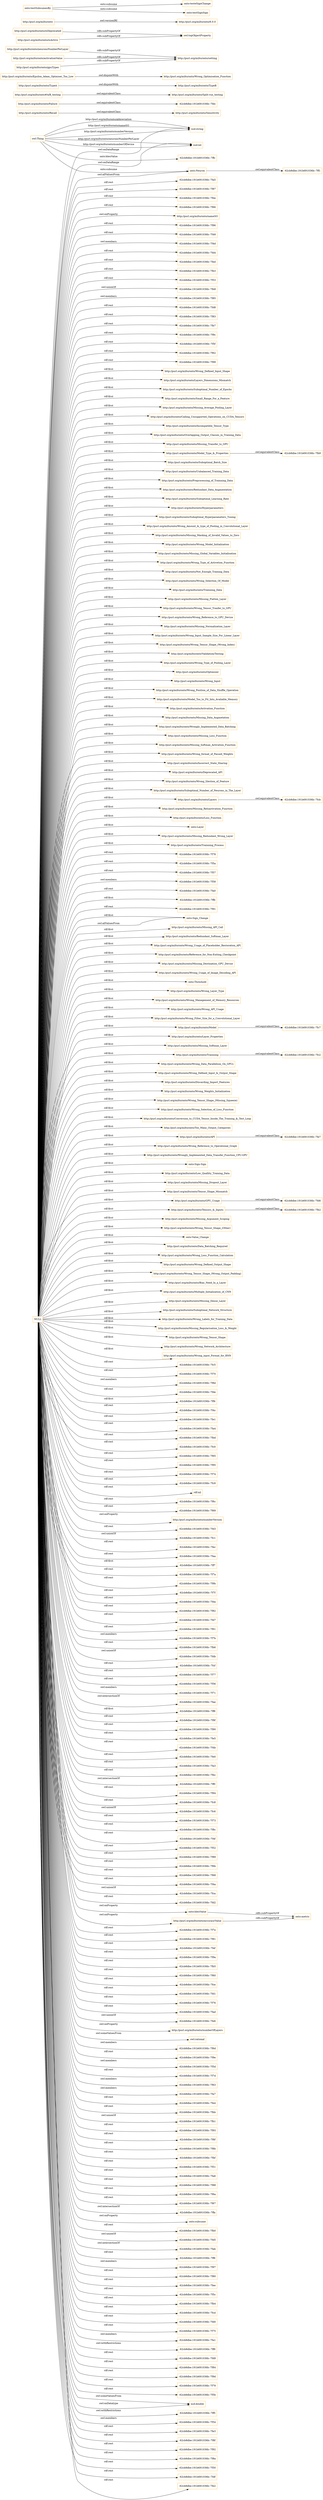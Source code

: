 digraph ar2dtool_diagram { 
rankdir=LR;
size="1501"
node [shape = rectangle, color="orange"]; "http://purl.org/milto/onto/Wrong_Defined_Input_Shape" "http://purl.org/milto/onto/Layers_Dimensions_Mismatch" "http://purl.org/milto/onto/Suboptimal_Number_of_Epochs" "http://purl.org/milto/onto/Small_Range_For_a_Feature" "http://purl.org/milto/onto/Missing_Average_Pooling_Layer" "http://purl.org/milto/onto/Recall" "http://purl.org/milto/onto/Calling_Unsupported_Operations_on_CUDA_Tensors" "http://purl.org/milto/onto/Incompatible_Tensor_Type" "http://purl.org/milto/onto/Overlapping_Output_Classes_in_Training_Data" "http://purl.org/milto/onto/Missing_Transfer_to_GPU" "http://purl.org/milto/onto/Model_Type_&_Properties" "-62cb8dbe:191b691036b:-7fc7" "-62cb8dbe:191b691036b:-7fdc" "http://purl.org/milto/onto/Suboptimal_Batch_Size" "http://purl.org/milto/onto/Unbalanced_Training_Data" "http://purl.org/milto/onto/Preprocessing_of_Trainning_Data" "http://purl.org/milto/onto/Redundant_Data_Augmentation" "http://purl.org/milto/onto/Suboptimal_Learning_Rate" "http://purl.org/milto/onto/Hyperparameters" "http://purl.org/milto/onto/Suboptimal_Hyperparameters_Tuning" "http://purl.org/milto/onto/Wrong_Amount_&_type_of_Pooling_in_Convolutional_Layer" "http://purl.org/milto/onto/Missing_Masking_of_Invalid_Values_to_Zero" "http://purl.org/milto/onto/Wrong_Model_Initialization" "http://purl.org/milto/onto/Missing_Global_Variables_Initialisation" "http://purl.org/milto/onto#A/B_testing" "http://purl.org/milto/onto/Wrong_Type_of_Activetion_Function" "http://purl.org/milto/onto/Not_Enough_Training_Data" "http://purl.org/milto/onto/Wrong_Selection_Of_Model" "http://purl.org/milto/onto/Trainning_Data" "http://purl.org/milto/onto/Missing_Flatten_Layer" "-62cb8dbe:191b691036b:-7fb9" "http://purl.org/milto/onto/Wrong_Tensor_Tranfer_to_GPU" "http://purl.org/milto/onto/Wrong_Reference_to_GPU_Device" "http://purl.org/milto/onto/Missing_Normalization_Layer" "http://purl.org/milto/onto/Wrong_Input_Sample_Size_For_Linear_Layer" "http://purl.org/milto/onto/Wrong_Tensor_Shape_(Wrong_Index)" "http://purl.org/milto/onto/Validation/Testing" "-62cb8dbe:191b691036b:-7fe7" "http://purl.org/milto/onto/Wrong_Type_of_Pooling_Layer" "http://purl.org/milto/onto/Optimizer" "http://purl.org/milto/onto/Wrong_Input" "http://purl.org/milto/onto/Wrong_Position_of_Data_Shuffle_Operation" "http://purl.org/milto/onto/Model_Too_to_Fit_Into_Avaliable_Memory" "http://purl.org/milto/onto/Activation_Function" "http://purl.org/milto/onto/TypeA" "http://purl.org/milto/onto/Sensitivity" "http://purl.org/milto/onto/Missing_Data_Augmetation" "http://purl.org/milto/onto/Wrongly_Implemented_Data_Batching" "-62cb8dbe:191b691036b:-7fc2" "http://purl.org/milto/onto/Missing_Loss_Function" "http://purl.org/milto/onto/Missing_Softmax_Activation_Function" "http://purl.org/milto/onto/Wrong_format_of_Passed_Weights" "http://purl.org/milto/onto/Incorrect_State_Sharing" "http://purl.org/milto/onto/Deprecated_API" "http://purl.org/milto/onto/Wrong_Slection_of_Feature" "http://purl.org/milto/onto/Suboptimal_Number_of_Neurons_in_The_Layer" "http://purl.org/milto/onto/Layers" "http://purl.org/milto/onto/Missing_Reluactivation_Function" "http://purl.org/milto/onto/Wrong_Optimisation_Function" "-62cb8dbe:191b691036b:-7ff1" "http://purl.org/milto/onto/TypeB" "http://purl.org/milto/onto/Loss_Function" "onto:Layer" "http://purl.org/milto/onto/Missing_Redundant_Wrong_Layer" "http://purl.org/milto/onto/Trainning_Process" "onto:Neuron" "http://purl.org/milto/onto/Epsilon_Adam_Optmiser_Too_Low" "onto:Sign_Change" "http://purl.org/milto/onto/Missing_API_Call" "http://purl.org/milto/onto/Redundant_Softmax_Layer" "http://purl.org/milto/onto/Wrong_Usage_of_Placeholder_Restoration_API" "http://purl.org/milto/onto/Reference_for_Non-Exiting_Checkpoint" "http://purl.org/milto/onto/Missing_Destination_GPU_Devise" "http://purl.org/milto/onto/Wrong_Usage_of_Image_Decoding_API" "-62cb8dbe:191b691036b:-7fcb" "onto:Threshold" "http://purl.org/milto/onto/Wrong_Layer_Type" "http://purl.org/milto/onto/Wrong_Manegement_of_Memory_Resources" "http://purl.org/milto/onto/Wrong_API_Usage" "http://purl.org/milto/onto/Wrong_Filter_Size_for_a_Convolutional_Layer" "http://purl.org/milto/onto/Model" "http://purl.org/milto/onto/Layer_Properties" "http://purl.org/milto/onto/Missing_Softmax_Layer" "http://purl.org/milto/onto/Trainning" "http://purl.org/milto/onto/Wrong_Data_Parallelism_On_GPUs" "http://purl.org/milto/onto/Wrong_Defined_Input_&_Output_Shape" "http://purl.org/milto/onto/Discarding_Import_Features" "http://purl.org/milto/onto/Wrong_Weights_Initialization" "http://purl.org/milto/onto/Wrong_Tensor_Shape_(Missing_Squeeze)" "http://purl.org/milto/onto/Wrong_Selection_of_Loss_Function" "http://purl.org/milto/onto/Failure" "http://purl.org/milto/onto/Conversion_to_CUDA_Tensor_Inside_The_Training_&_Test_Loop" "http://purl.org/milto/onto/Too_Many_Output_Categories" "http://purl.org/milto/onto/API" "http://purl.org/milto/onto/Split-run_testing" "http://purl.org/milto/onto/Wrong_Reference_to_Operational_Graph" "http://purl.org/milto/onto/Wrongly_Implemented_Data_Transfer_Function_CPU-GPU" "-62cb8dbe:191b691036b:-7fd6" "onto:Sign-Sign" "http://purl.org/milto/onto/Low_Quallity_Training_Data" "http://purl.org/milto/onto/Missing_Dropout_Layer" "http://purl.org/milto/onto/Tensor_Shape_Mismatch" "http://purl.org/milto/onto/GPU_Usage" "http://purl.org/milto/onto/Tensors_&_Inputs" "http://purl.org/milto/onto/Missing_Argument_Scoping" "-62cb8dbe:191b691036b:-7fb2" "http://purl.org/milto/onto/Wrong_Tensor_Shape_(Other)" "onto:Value_Change" "http://purl.org/milto/onto/Data_Batching_Required" "http://purl.org/milto/onto/Wrong_Loss_Function_Calculation" "http://purl.org/milto/onto/Wrong_Defined_Output_Shape" "http://purl.org/milto/onto/Wrong_Tensor_Shape_(Wrong_Output_Padding)" "http://purl.org/milto/onto/Bias_Need_In_a_Layer" "http://purl.org/milto/onto/Multiple_Initialization_of_CNN" "http://purl.org/milto/onto/Missing_Dense_Layer" "http://purl.org/milto/onto/Suboptimal_Network_Structure" "http://purl.org/milto/onto/Wrong_Labels_for_Training_Data" "http://purl.org/milto/onto/Missing_Regularisation_Loss_&_Weight" "http://purl.org/milto/onto/Wrong_Tensor_Shape" "http://purl.org/milto/onto/Wrong_Network_Architecture" "http://purl.org/milto/onto/Wrong_input_Format_for_RNN" ; /*classes style*/
	"NULL" -> "http://purl.org/milto/onto/Wrong_Filter_Size_for_a_Convolutional_Layer" [ label = "rdf:first" ];
	"NULL" -> "http://purl.org/milto/onto/Wrong_Tensor_Shape_(Missing_Squeeze)" [ label = "rdf:first" ];
	"NULL" -> "-62cb8dbe:191b691036b:-7fc5" [ label = "rdf:rest" ];
	"NULL" -> "-62cb8dbe:191b691036b:-7f70" [ label = "rdf:rest" ];
	"NULL" -> "-62cb8dbe:191b691036b:-7f8d" [ label = "owl:members" ];
	"NULL" -> "-62cb8dbe:191b691036b:-7fde" [ label = "rdf:rest" ];
	"NULL" -> "-62cb8dbe:191b691036b:-7ff4" [ label = "rdf:first" ];
	"NULL" -> "-62cb8dbe:191b691036b:-7f4c" [ label = "rdf:rest" ];
	"NULL" -> "-62cb8dbe:191b691036b:-7fe1" [ label = "rdf:rest" ];
	"NULL" -> "-62cb8dbe:191b691036b:-7fa4" [ label = "rdf:rest" ];
	"NULL" -> "-62cb8dbe:191b691036b:-7fbd" [ label = "rdf:rest" ];
	"NULL" -> "http://purl.org/milto/onto/Model_Type_&_Properties" [ label = "rdf:first" ];
	"NULL" -> "-62cb8dbe:191b691036b:-7fc0" [ label = "rdf:rest" ];
	"NULL" -> "-62cb8dbe:191b691036b:-7f65" [ label = "rdf:rest" ];
	"NULL" -> "-62cb8dbe:191b691036b:-7f95" [ label = "rdf:rest" ];
	"NULL" -> "-62cb8dbe:191b691036b:-7f74" [ label = "rdf:rest" ];
	"NULL" -> "-62cb8dbe:191b691036b:-7fc9" [ label = "rdf:rest" ];
	"NULL" -> "http://purl.org/milto/onto/Wrong_Reference_to_GPU_Device" [ label = "rdf:first" ];
	"NULL" -> "http://purl.org/milto/onto/Missing_Destination_GPU_Devise" [ label = "rdf:first" ];
	"NULL" -> "http://purl.org/milto/onto/Wrong_Amount_&_type_of_Pooling_in_Convolutional_Layer" [ label = "rdf:first" ];
	"NULL" -> "rdf:nil" [ label = "rdf:rest" ];
	"NULL" -> "-62cb8dbe:191b691036b:-7f6c" [ label = "rdf:rest" ];
	"NULL" -> "-62cb8dbe:191b691036b:-7f69" [ label = "rdf:rest" ];
	"NULL" -> "http://purl.org/milto/onto/Wrong_Type_of_Pooling_Layer" [ label = "rdf:first" ];
	"NULL" -> "http://purl.org/milto/onto/Wrong_Loss_Function_Calculation" [ label = "rdf:first" ];
	"NULL" -> "http://purl.org/milto/onto/numberVersion" [ label = "owl:onProperty" ];
	"NULL" -> "-62cb8dbe:191b691036b:-7fd3" [ label = "rdf:rest" ];
	"NULL" -> "onto:Sign_Change" [ label = "rdf:first" ];
	"NULL" -> "-62cb8dbe:191b691036b:-7fc1" [ label = "owl:unionOf" ];
	"NULL" -> "-62cb8dbe:191b691036b:-7fec" [ label = "rdf:rest" ];
	"NULL" -> "-62cb8dbe:191b691036b:-7faa" [ label = "rdf:rest" ];
	"NULL" -> "-62cb8dbe:191b691036b:-7ff7" [ label = "rdf:first" ];
	"NULL" -> "-62cb8dbe:191b691036b:-7f7a" [ label = "rdf:rest" ];
	"NULL" -> "http://purl.org/milto/onto/Wrong_Weights_Initialization" [ label = "rdf:first" ];
	"NULL" -> "-62cb8dbe:191b691036b:-7f9b" [ label = "rdf:rest" ];
	"NULL" -> "http://purl.org/milto/onto/Data_Batching_Required" [ label = "rdf:first" ];
	"NULL" -> "-62cb8dbe:191b691036b:-7f7f" [ label = "rdf:rest" ];
	"NULL" -> "-62cb8dbe:191b691036b:-7fda" [ label = "rdf:rest" ];
	"NULL" -> "onto:Value_Change" [ label = "rdf:first" ];
	"NULL" -> "http://purl.org/milto/onto/Redundant_Data_Augmentation" [ label = "rdf:first" ];
	"NULL" -> "-62cb8dbe:191b691036b:-7f82" [ label = "rdf:rest" ];
	"NULL" -> "-62cb8dbe:191b691036b:-7fd7" [ label = "rdf:rest" ];
	"NULL" -> "-62cb8dbe:191b691036b:-7f61" [ label = "rdf:rest" ];
	"NULL" -> "http://purl.org/milto/onto/Wrong_Manegement_of_Memory_Resources" [ label = "rdf:first" ];
	"NULL" -> "http://purl.org/milto/onto/Wrong_Defined_Input_Shape" [ label = "rdf:first" ];
	"NULL" -> "-62cb8dbe:191b691036b:-7f7b" [ label = "owl:members" ];
	"NULL" -> "http://purl.org/milto/onto/Missing_Loss_Function" [ label = "rdf:first" ];
	"NULL" -> "-62cb8dbe:191b691036b:-7fb6" [ label = "rdf:rest" ];
	"NULL" -> "http://purl.org/milto/onto/Model" [ label = "rdf:first" ];
	"NULL" -> "-62cb8dbe:191b691036b:-7fdb" [ label = "owl:unionOf" ];
	"NULL" -> "-62cb8dbe:191b691036b:-7fcf" [ label = "rdf:rest" ];
	"NULL" -> "http://purl.org/milto/onto/Tensors_&_Inputs" [ label = "rdf:first" ];
	"NULL" -> "-62cb8dbe:191b691036b:-7f77" [ label = "rdf:rest" ];
	"NULL" -> "-62cb8dbe:191b691036b:-7f56" [ label = "rdf:rest" ];
	"NULL" -> "-62cb8dbe:191b691036b:-7f71" [ label = "owl:members" ];
	"NULL" -> "-62cb8dbe:191b691036b:-7fae" [ label = "owl:intersectionOf" ];
	"NULL" -> "-62cb8dbe:191b691036b:-7ff8" [ label = "rdf:first" ];
	"NULL" -> "http://purl.org/milto/onto/Wrong_Usage_of_Image_Decoding_API" [ label = "rdf:first" ];
	"NULL" -> "-62cb8dbe:191b691036b:-7f9f" [ label = "rdf:rest" ];
	"NULL" -> "http://purl.org/milto/onto/Wrong_Input" [ label = "rdf:first" ];
	"NULL" -> "http://purl.org/milto/onto/Missing_Average_Pooling_Layer" [ label = "rdf:first" ];
	"NULL" -> "http://purl.org/milto/onto/Missing_Normalization_Layer" [ label = "rdf:first" ];
	"NULL" -> "http://purl.org/milto/onto/Incompatible_Tensor_Type" [ label = "rdf:first" ];
	"NULL" -> "http://purl.org/milto/onto/Overlapping_Output_Classes_in_Training_Data" [ label = "rdf:first" ];
	"NULL" -> "http://purl.org/milto/onto/Missing_Redundant_Wrong_Layer" [ label = "rdf:first" ];
	"NULL" -> "-62cb8dbe:191b691036b:-7f90" [ label = "rdf:rest" ];
	"NULL" -> "http://purl.org/milto/onto/Activation_Function" [ label = "rdf:first" ];
	"NULL" -> "-62cb8dbe:191b691036b:-7fe5" [ label = "rdf:rest" ];
	"NULL" -> "http://purl.org/milto/onto/Too_Many_Output_Categories" [ label = "rdf:first" ];
	"NULL" -> "-62cb8dbe:191b691036b:-7f4b" [ label = "rdf:rest" ];
	"NULL" -> "-62cb8dbe:191b691036b:-7fe0" [ label = "rdf:rest" ];
	"NULL" -> "-62cb8dbe:191b691036b:-7fa3" [ label = "rdf:rest" ];
	"NULL" -> "http://purl.org/milto/onto/Incorrect_State_Sharing" [ label = "rdf:first" ];
	"NULL" -> "-62cb8dbe:191b691036b:-7fbc" [ label = "rdf:rest" ];
	"NULL" -> "-62cb8dbe:191b691036b:-7ff0" [ label = "owl:intersectionOf" ];
	"NULL" -> "http://purl.org/milto/onto/Unbalanced_Training_Data" [ label = "rdf:first" ];
	"NULL" -> "http://purl.org/milto/onto/Optimizer" [ label = "rdf:first" ];
	"NULL" -> "http://purl.org/milto/onto/Wrong_API_Usage" [ label = "rdf:first" ];
	"NULL" -> "-62cb8dbe:191b691036b:-7f94" [ label = "rdf:rest" ];
	"NULL" -> "-62cb8dbe:191b691036b:-7fc8" [ label = "rdf:rest" ];
	"NULL" -> "http://purl.org/milto/onto/Wrong_Data_Parallelism_On_GPUs" [ label = "rdf:first" ];
	"NULL" -> "-62cb8dbe:191b691036b:-7fc6" [ label = "owl:unionOf" ];
	"NULL" -> "-62cb8dbe:191b691036b:-7f73" [ label = "rdf:rest" ];
	"NULL" -> "http://purl.org/milto/onto/Multiple_Initialization_of_CNN" [ label = "rdf:first" ];
	"NULL" -> "-62cb8dbe:191b691036b:-7f8c" [ label = "rdf:rest" ];
	"NULL" -> "-62cb8dbe:191b691036b:-7f4f" [ label = "rdf:rest" ];
	"NULL" -> "-62cb8dbe:191b691036b:-7f52" [ label = "rdf:rest" ];
	"NULL" -> "-62cb8dbe:191b691036b:-7f89" [ label = "rdf:rest" ];
	"NULL" -> "-62cb8dbe:191b691036b:-7f6b" [ label = "rdf:rest" ];
	"NULL" -> "-62cb8dbe:191b691036b:-7f68" [ label = "rdf:rest" ];
	"NULL" -> "-62cb8dbe:191b691036b:-7f4a" [ label = "rdf:rest" ];
	"NULL" -> "http://purl.org/milto/onto/Hyperparameters" [ label = "rdf:first" ];
	"NULL" -> "-62cb8dbe:191b691036b:-7fca" [ label = "owl:unionOf" ];
	"NULL" -> "xsd:string" [ label = "owl:onDataRange" ];
	"NULL" -> "-62cb8dbe:191b691036b:-7fd2" [ label = "rdf:rest" ];
	"NULL" -> "onto:Sign_Change" [ label = "owl:allValuesFrom" ];
	"NULL" -> "http://purl.org/milto/onto/Missing_Masking_of_Invalid_Values_to_Zero" [ label = "rdf:first" ];
	"NULL" -> "http://purl.org/milto/onto/Layers_Dimensions_Mismatch" [ label = "rdf:first" ];
	"NULL" -> "onto:bleuValue" [ label = "owl:onProperty" ];
	"NULL" -> "http://purl.org/milto/onto/Wrong_Defined_Output_Shape" [ label = "rdf:first" ];
	"NULL" -> "-62cb8dbe:191b691036b:-7f7e" [ label = "rdf:rest" ];
	"NULL" -> "-62cb8dbe:191b691036b:-7f81" [ label = "rdf:rest" ];
	"NULL" -> "-62cb8dbe:191b691036b:-7fef" [ label = "rdf:rest" ];
	"NULL" -> "-62cb8dbe:191b691036b:-7f9a" [ label = "rdf:rest" ];
	"NULL" -> "-62cb8dbe:191b691036b:-7fb5" [ label = "rdf:rest" ];
	"NULL" -> "-62cb8dbe:191b691036b:-7f60" [ label = "rdf:rest" ];
	"NULL" -> "http://purl.org/milto/onto/Conversion_to_CUDA_Tensor_Inside_The_Training_&_Test_Loop" [ label = "rdf:first" ];
	"NULL" -> "-62cb8dbe:191b691036b:-7fce" [ label = "rdf:rest" ];
	"NULL" -> "-62cb8dbe:191b691036b:-7fd1" [ label = "rdf:rest" ];
	"NULL" -> "-62cb8dbe:191b691036b:-7f76" [ label = "rdf:rest" ];
	"NULL" -> "http://purl.org/milto/onto/Wrong_Reference_to_Operational_Graph" [ label = "rdf:first" ];
	"NULL" -> "-62cb8dbe:191b691036b:-7fad" [ label = "rdf:rest" ];
	"NULL" -> "http://purl.org/milto/onto/Wrong_Type_of_Activetion_Function" [ label = "rdf:first" ];
	"NULL" -> "http://purl.org/milto/onto/Wrong_Input_Sample_Size_For_Linear_Layer" [ label = "rdf:first" ];
	"NULL" -> "onto:Threshold" [ label = "rdf:first" ];
	"NULL" -> "-62cb8dbe:191b691036b:-7fe6" [ label = "owl:unionOf" ];
	"NULL" -> "http://purl.org/milto/onto/numberOfLayers" [ label = "owl:onProperty" ];
	"NULL" -> "owl:rational" [ label = "owl:someValuesFrom" ];
	"NULL" -> "-62cb8dbe:191b691036b:-7f6d" [ label = "owl:members" ];
	"NULL" -> "-62cb8dbe:191b691036b:-7f9e" [ label = "rdf:rest" ];
	"NULL" -> "-62cb8dbe:191b691036b:-7f5d" [ label = "owl:members" ];
	"NULL" -> "http://purl.org/milto/onto/Loss_Function" [ label = "rdf:first" ];
	"NULL" -> "http://purl.org/milto/onto/Trainning_Process" [ label = "rdf:first" ];
	"NULL" -> "-62cb8dbe:191b691036b:-7f7d" [ label = "rdf:rest" ];
	"NULL" -> "http://purl.org/milto/onto/Missing_Dropout_Layer" [ label = "rdf:first" ];
	"NULL" -> "http://purl.org/milto/onto/Missing_Dense_Layer" [ label = "rdf:first" ];
	"NULL" -> "http://purl.org/milto/onto/Missing_Global_Variables_Initialisation" [ label = "rdf:first" ];
	"NULL" -> "-62cb8dbe:191b691036b:-7f63" [ label = "owl:members" ];
	"NULL" -> "-62cb8dbe:191b691036b:-7fa7" [ label = "owl:members" ];
	"NULL" -> "http://purl.org/milto/onto/Redundant_Softmax_Layer" [ label = "rdf:first" ];
	"NULL" -> "-62cb8dbe:191b691036b:-7fe4" [ label = "rdf:rest" ];
	"NULL" -> "onto:Layer" [ label = "rdf:first" ];
	"NULL" -> "http://purl.org/milto/onto/Calling_Unsupported_Operations_on_CUDA_Tensors" [ label = "rdf:first" ];
	"NULL" -> "http://purl.org/milto/onto/Reference_for_Non-Exiting_Checkpoint" [ label = "rdf:first" ];
	"NULL" -> "onto:Neuron" [ label = "owl:allValuesFrom" ];
	"NULL" -> "http://purl.org/milto/onto/Layers" [ label = "rdf:first" ];
	"NULL" -> "http://purl.org/milto/onto/Trainning_Data" [ label = "rdf:first" ];
	"NULL" -> "http://purl.org/milto/onto/Suboptimal_Number_of_Neurons_in_The_Layer" [ label = "rdf:first" ];
	"NULL" -> "-62cb8dbe:191b691036b:-7fbb" [ label = "rdf:rest" ];
	"NULL" -> "-62cb8dbe:191b691036b:-7fb1" [ label = "owl:unionOf" ];
	"NULL" -> "http://purl.org/milto/onto/Layer_Properties" [ label = "rdf:first" ];
	"NULL" -> "-62cb8dbe:191b691036b:-7f93" [ label = "rdf:rest" ];
	"NULL" -> "http://purl.org/milto/onto/Suboptimal_Number_of_Epochs" [ label = "rdf:first" ];
	"NULL" -> "-62cb8dbe:191b691036b:-7f6f" [ label = "rdf:rest" ];
	"NULL" -> "-62cb8dbe:191b691036b:-7f8b" [ label = "rdf:rest" ];
	"NULL" -> "-62cb8dbe:191b691036b:-7fbf" [ label = "rdf:rest" ];
	"NULL" -> "-62cb8dbe:191b691036b:-7f51" [ label = "rdf:rest" ];
	"NULL" -> "-62cb8dbe:191b691036b:-7fa6" [ label = "rdf:rest" ];
	"NULL" -> "-62cb8dbe:191b691036b:-7f88" [ label = "rdf:rest" ];
	"NULL" -> "-62cb8dbe:191b691036b:-7f6a" [ label = "rdf:rest" ];
	"NULL" -> "http://purl.org/milto/onto/API" [ label = "rdf:first" ];
	"NULL" -> "http://purl.org/milto/onto/Wrong_Network_Architecture" [ label = "rdf:first" ];
	"NULL" -> "-62cb8dbe:191b691036b:-7f67" [ label = "rdf:rest" ];
	"NULL" -> "-62cb8dbe:191b691036b:-7ffa" [ label = "owl:intersectionOf" ];
	"NULL" -> "http://purl.org/milto/onto/Missing_Transfer_to_GPU" [ label = "rdf:first" ];
	"NULL" -> "onto:subsume" [ label = "owl:onProperty" ];
	"NULL" -> "http://purl.org/milto/onto/Wrong_format_of_Passed_Weights" [ label = "rdf:first" ];
	"NULL" -> "http://purl.org/milto/onto/Wrong_Model_Initialization" [ label = "rdf:first" ];
	"NULL" -> "http://purl.org/milto/onto/Wrong_input_Format_for_RNN" [ label = "rdf:first" ];
	"NULL" -> "http://purl.org/milto/onto/Wrong_Tensor_Shape_(Other)" [ label = "rdf:first" ];
	"NULL" -> "-62cb8dbe:191b691036b:-7fb0" [ label = "rdf:rest" ];
	"NULL" -> "-62cb8dbe:191b691036b:-7fd5" [ label = "owl:unionOf" ];
	"NULL" -> "http://purl.org/milto/onto/Suboptimal_Learning_Rate" [ label = "rdf:first" ];
	"NULL" -> "-62cb8dbe:191b691036b:-7fab" [ label = "owl:intersectionOf" ];
	"NULL" -> "http://purl.org/milto/onto/Deprecated_API" [ label = "rdf:first" ];
	"NULL" -> "-62cb8dbe:191b691036b:-7ff6" [ label = "rdf:rest" ];
	"NULL" -> "-62cb8dbe:191b691036b:-7f97" [ label = "owl:members" ];
	"NULL" -> "-62cb8dbe:191b691036b:-7f80" [ label = "rdf:rest" ];
	"NULL" -> "-62cb8dbe:191b691036b:-7fee" [ label = "rdf:rest" ];
	"NULL" -> "-62cb8dbe:191b691036b:-7f5c" [ label = "rdf:rest" ];
	"NULL" -> "-62cb8dbe:191b691036b:-7fb4" [ label = "rdf:rest" ];
	"NULL" -> "xsd:int" [ label = "owl:onDataRange" ];
	"NULL" -> "-62cb8dbe:191b691036b:-7fcd" [ label = "rdf:rest" ];
	"NULL" -> "http://purl.org/milto/onto/Wrongly_Implemented_Data_Transfer_Function_CPU-GPU" [ label = "rdf:first" ];
	"NULL" -> "-62cb8dbe:191b691036b:-7fd0" [ label = "rdf:rest" ];
	"NULL" -> "-62cb8dbe:191b691036b:-7f75" [ label = "rdf:rest" ];
	"NULL" -> "-62cb8dbe:191b691036b:-7fa1" [ label = "owl:members" ];
	"NULL" -> "-62cb8dbe:191b691036b:-7ff9" [ label = "owl:withRestrictions" ];
	"NULL" -> "http://purl.org/milto/onto/Low_Quallity_Training_Data" [ label = "rdf:first" ];
	"NULL" -> "-62cb8dbe:191b691036b:-7fd9" [ label = "rdf:rest" ];
	"NULL" -> "-62cb8dbe:191b691036b:-7f84" [ label = "rdf:rest" ];
	"NULL" -> "-62cb8dbe:191b691036b:-7f9d" [ label = "rdf:rest" ];
	"NULL" -> "http://purl.org/milto/onto/Suboptimal_Batch_Size" [ label = "rdf:first" ];
	"NULL" -> "-62cb8dbe:191b691036b:-7f79" [ label = "rdf:rest" ];
	"NULL" -> "-62cb8dbe:191b691036b:-7f5b" [ label = "rdf:rest" ];
	"NULL" -> "xsd:double" [ label = "owl:someValuesFrom" ];
	"NULL" -> "http://purl.org/milto/onto/Wrong_Usage_of_Placeholder_Restoration_API" [ label = "rdf:first" ];
	"NULL" -> "-62cb8dbe:191b691036b:-7ff5" [ label = "owl:withRestrictions" ];
	"NULL" -> "http://purl.org/milto/onto/Wrong_Selection_Of_Model" [ label = "rdf:first" ];
	"NULL" -> "-62cb8dbe:191b691036b:-7f54" [ label = "owl:members" ];
	"NULL" -> "http://purl.org/milto/onto/GPU_Usage" [ label = "rdf:first" ];
	"NULL" -> "-62cb8dbe:191b691036b:-7fe3" [ label = "rdf:rest" ];
	"NULL" -> "http://purl.org/milto/onto/Small_Range_For_a_Feature" [ label = "rdf:first" ];
	"NULL" -> "http://purl.org/milto/onto/Wrong_Position_of_Data_Shuffle_Operation" [ label = "rdf:first" ];
	"NULL" -> "http://purl.org/milto/onto/Missing_Data_Augmetation" [ label = "rdf:first" ];
	"NULL" -> "-62cb8dbe:191b691036b:-7f8f" [ label = "rdf:rest" ];
	"NULL" -> "-62cb8dbe:191b691036b:-7f92" [ label = "rdf:rest" ];
	"NULL" -> "-62cb8dbe:191b691036b:-7f8a" [ label = "rdf:rest" ];
	"NULL" -> "-62cb8dbe:191b691036b:-7f50" [ label = "rdf:rest" ];
	"NULL" -> "http://purl.org/milto/onto/Missing_Regularisation_Loss_&_Weight" [ label = "rdf:first" ];
	"NULL" -> "-62cb8dbe:191b691036b:-7fdf" [ label = "rdf:rest" ];
	"NULL" -> "http://purl.org/milto/onto/Not_Enough_Training_Data" [ label = "rdf:first" ];
	"NULL" -> "http://purl.org/milto/onto/Validation/Testing" [ label = "rdf:first" ];
	"NULL" -> "-62cb8dbe:191b691036b:-7fe2" [ label = "rdf:rest" ];
	"NULL" -> "-62cb8dbe:191b691036b:-7fa5" [ label = "rdf:rest" ];
	"NULL" -> "-62cb8dbe:191b691036b:-7f87" [ label = "rdf:rest" ];
	"NULL" -> "http://purl.org/milto/onto/Bias_Need_In_a_Layer" [ label = "rdf:first" ];
	"NULL" -> "-62cb8dbe:191b691036b:-7fbe" [ label = "rdf:rest" ];
	"NULL" -> "http://purl.org/milto/onto/accuracyValue" [ label = "owl:onProperty" ];
	"NULL" -> "-62cb8dbe:191b691036b:-7f66" [ label = "rdf:rest" ];
	"NULL" -> "http://purl.org/milto/onto/Trainning" [ label = "rdf:first" ];
	"NULL" -> "http://purl.org/milto/onto/Discarding_Import_Features" [ label = "rdf:first" ];
	"NULL" -> "http://purl.org/milto/onto/nameSO" [ label = "owl:onProperty" ];
	"NULL" -> "http://purl.org/milto/onto/Preprocessing_of_Trainning_Data" [ label = "rdf:first" ];
	"NULL" -> "-62cb8dbe:191b691036b:-7f96" [ label = "rdf:rest" ];
	"NULL" -> "xsd:double" [ label = "owl:onDatatype" ];
	"NULL" -> "http://purl.org/milto/onto/Wrong_Slection_of_Feature" [ label = "rdf:first" ];
	"NULL" -> "http://purl.org/milto/onto/Wrongly_Implemented_Data_Batching" [ label = "rdf:first" ];
	"NULL" -> "http://purl.org/milto/onto/Missing_Reluactivation_Function" [ label = "rdf:first" ];
	"NULL" -> "http://purl.org/milto/onto/Missing_Softmax_Activation_Function" [ label = "rdf:first" ];
	"NULL" -> "http://purl.org/milto/onto/Tensor_Shape_Mismatch" [ label = "rdf:first" ];
	"NULL" -> "-62cb8dbe:191b691036b:-7f49" [ label = "rdf:rest" ];
	"NULL" -> "-62cb8dbe:191b691036b:-7f4d" [ label = "owl:members" ];
	"NULL" -> "-62cb8dbe:191b691036b:-7fd4" [ label = "rdf:rest" ];
	"NULL" -> "http://purl.org/milto/onto/Wrong_Labels_for_Training_Data" [ label = "rdf:first" ];
	"NULL" -> "-62cb8dbe:191b691036b:-7fed" [ label = "rdf:rest" ];
	"NULL" -> "-62cb8dbe:191b691036b:-7fb3" [ label = "rdf:rest" ];
	"NULL" -> "http://purl.org/milto/onto/Model_Too_to_Fit_Into_Avaliable_Memory" [ label = "rdf:first" ];
	"NULL" -> "http://purl.org/milto/onto/Missing_Softmax_Layer" [ label = "rdf:first" ];
	"NULL" -> "-62cb8dbe:191b691036b:-7f53" [ label = "rdf:rest" ];
	"NULL" -> "-62cb8dbe:191b691036b:-7fb8" [ label = "owl:unionOf" ];
	"NULL" -> "http://purl.org/milto/onto/Wrong_Layer_Type" [ label = "rdf:first" ];
	"NULL" -> "http://purl.org/milto/onto/Wrong_Tensor_Shape_(Wrong_Index)" [ label = "rdf:first" ];
	"NULL" -> "-62cb8dbe:191b691036b:-7f85" [ label = "owl:members" ];
	"NULL" -> "-62cb8dbe:191b691036b:-7fd8" [ label = "rdf:rest" ];
	"NULL" -> "-62cb8dbe:191b691036b:-7f83" [ label = "rdf:rest" ];
	"NULL" -> "-62cb8dbe:191b691036b:-7fb7" [ label = "rdf:rest" ];
	"NULL" -> "-62cb8dbe:191b691036b:-7f9c" [ label = "rdf:rest" ];
	"NULL" -> "-62cb8dbe:191b691036b:-7f5f" [ label = "rdf:rest" ];
	"NULL" -> "http://purl.org/milto/onto/Suboptimal_Network_Structure" [ label = "rdf:first" ];
	"NULL" -> "-62cb8dbe:191b691036b:-7f62" [ label = "rdf:rest" ];
	"NULL" -> "-62cb8dbe:191b691036b:-7f99" [ label = "rdf:rest" ];
	"NULL" -> "http://purl.org/milto/onto/Wrong_Tensor_Shape" [ label = "rdf:first" ];
	"NULL" -> "http://purl.org/milto/onto/Wrong_Selection_of_Loss_Function" [ label = "rdf:first" ];
	"NULL" -> "-62cb8dbe:191b691036b:-7f78" [ label = "rdf:rest" ];
	"NULL" -> "-62cb8dbe:191b691036b:-7f5a" [ label = "rdf:rest" ];
	"NULL" -> "http://purl.org/milto/onto/Missing_Argument_Scoping" [ label = "rdf:first" ];
	"NULL" -> "-62cb8dbe:191b691036b:-7f57" [ label = "rdf:rest" ];
	"NULL" -> "-62cb8dbe:191b691036b:-7f58" [ label = "owl:members" ];
	"NULL" -> "onto:Sign-Sign" [ label = "rdf:first" ];
	"NULL" -> "http://purl.org/milto/onto/Wrong_Defined_Input_&_Output_Shape" [ label = "rdf:first" ];
	"NULL" -> "http://purl.org/milto/onto/Missing_API_Call" [ label = "rdf:first" ];
	"NULL" -> "http://purl.org/milto/onto/Suboptimal_Hyperparameters_Tuning" [ label = "rdf:first" ];
	"NULL" -> "-62cb8dbe:191b691036b:-7fa0" [ label = "rdf:rest" ];
	"NULL" -> "-62cb8dbe:191b691036b:-7ffb" [ label = "rdf:first" ];
	"NULL" -> "http://purl.org/milto/onto/Wrong_Tensor_Shape_(Wrong_Output_Padding)" [ label = "rdf:first" ];
	"NULL" -> "http://purl.org/milto/onto/Wrong_Tensor_Tranfer_to_GPU" [ label = "rdf:first" ];
	"NULL" -> "-62cb8dbe:191b691036b:-7f91" [ label = "rdf:rest" ];
	"NULL" -> "http://purl.org/milto/onto/Missing_Flatten_Layer" [ label = "rdf:first" ];
	"http://purl.org/milto/onto/Model_Type_&_Properties" -> "-62cb8dbe:191b691036b:-7fb9" [ label = "owl:equivalentClass" ];
	"http://purl.org/milto/onto/Epsilon_Adam_Optmiser_Too_Low" -> "http://purl.org/milto/onto/Wrong_Optimisation_Function" [ label = "owl:disjointWith" ];
	"http://purl.org/milto/onto/Trainning" -> "-62cb8dbe:191b691036b:-7fc2" [ label = "owl:equivalentClass" ];
	"http://purl.org/milto/onto/neuronsNumberPerLayer" -> "http://purl.org/milto/onto/setting" [ label = "rdfs:subPropertyOf" ];
	"http://purl.org/milto/onto/TypeA" -> "http://purl.org/milto/onto/TypeB" [ label = "owl:disjointWith" ];
	"http://purl.org/milto/onto/Tensors_&_Inputs" -> "-62cb8dbe:191b691036b:-7fb2" [ label = "owl:equivalentClass" ];
	"http://purl.org/milto/onto/accuracyValue" -> "onto:metric" [ label = "rdfs:subPropertyOf" ];
	"http://purl.org/milto/onto/API" -> "-62cb8dbe:191b691036b:-7fe7" [ label = "owl:equivalentClass" ];
	"http://purl.org/milto/onto/Model" -> "-62cb8dbe:191b691036b:-7fc7" [ label = "owl:equivalentClass" ];
	"http://purl.org/milto/onto/isDeprecated" -> "owl:topObjectProperty" [ label = "rdfs:subPropertyOf" ];
	"http://purl.org/milto/onto#A/B_testing" -> "http://purl.org/milto/onto/Split-run_testing" [ label = "owl:equivalentClass" ];
	"http://purl.org/milto/onto/activationValue" -> "http://purl.org/milto/onto/setting" [ label = "rdfs:subPropertyOf" ];
	"http://purl.org/milto/onto/GPU_Usage" -> "-62cb8dbe:191b691036b:-7fd6" [ label = "owl:equivalentClass" ];
	"http://purl.org/milto/onto/Recall" -> "http://purl.org/milto/onto/Sensitivity" [ label = "owl:equivalentClass" ];
	"http://purl.org/milto/onto" -> "http://purl.org/milto/onto/6.0.0" [ label = "owl:versionIRI" ];
	"onto:Neuron" -> "-62cb8dbe:191b691036b:-7ff1" [ label = "owl:equivalentClass" ];
	"http://purl.org/milto/onto/gpuTypes" -> "http://purl.org/milto/onto/setting" [ label = "rdfs:subPropertyOf" ];
	"onto:testSubsumesBy" -> "onto:testeSignChange" [ label = "onto:subsume" ];
	"onto:testSubsumesBy" -> "onto:testSignSign" [ label = "onto:subsume" ];
	"http://purl.org/milto/onto/isActive" -> "owl:topObjectProperty" [ label = "rdfs:subPropertyOf" ];
	"onto:bleuValue" -> "onto:metric" [ label = "rdfs:subPropertyOf" ];
	"http://purl.org/milto/onto/Layers" -> "-62cb8dbe:191b691036b:-7fcb" [ label = "owl:equivalentClass" ];
	"http://purl.org/milto/onto/Failure" -> "-62cb8dbe:191b691036b:-7fdc" [ label = "owl:equivalentClass" ];
	"owl:Thing" -> "xsd:string" [ label = "http://purl.org/milto/onto/nameSO" ];
	"owl:Thing" -> "-62cb8dbe:191b691036b:-7ffc" [ label = "onto:bleuValue" ];
	"owl:Thing" -> "xsd:int" [ label = "http://purl.org/milto/onto/neuronsNumberPerLayer" ];
	"owl:Thing" -> "xsd:string" [ label = "http://purl.org/milto/onto/numberVersion" ];
	"owl:Thing" -> "xsd:int" [ label = "http://purl.org/milto/onto/numberOfDevice" ];
	"owl:Thing" -> "xsd:string" [ label = "http://purl.org/milto/onto/abbreviation" ];
	"owl:Thing" -> "onto:Neuron" [ label = "onto:subsume" ];

}
